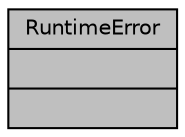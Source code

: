 digraph "RuntimeError"
{
 // LATEX_PDF_SIZE
  bgcolor="transparent";
  edge [fontname="Helvetica",fontsize="10",labelfontname="Helvetica",labelfontsize="10"];
  node [fontname="Helvetica",fontsize="10",shape=record];
  Node1 [label="{RuntimeError\n||}",height=0.2,width=0.4,color="black", fillcolor="grey75", style="filled", fontcolor="black",tooltip=" "];
}
